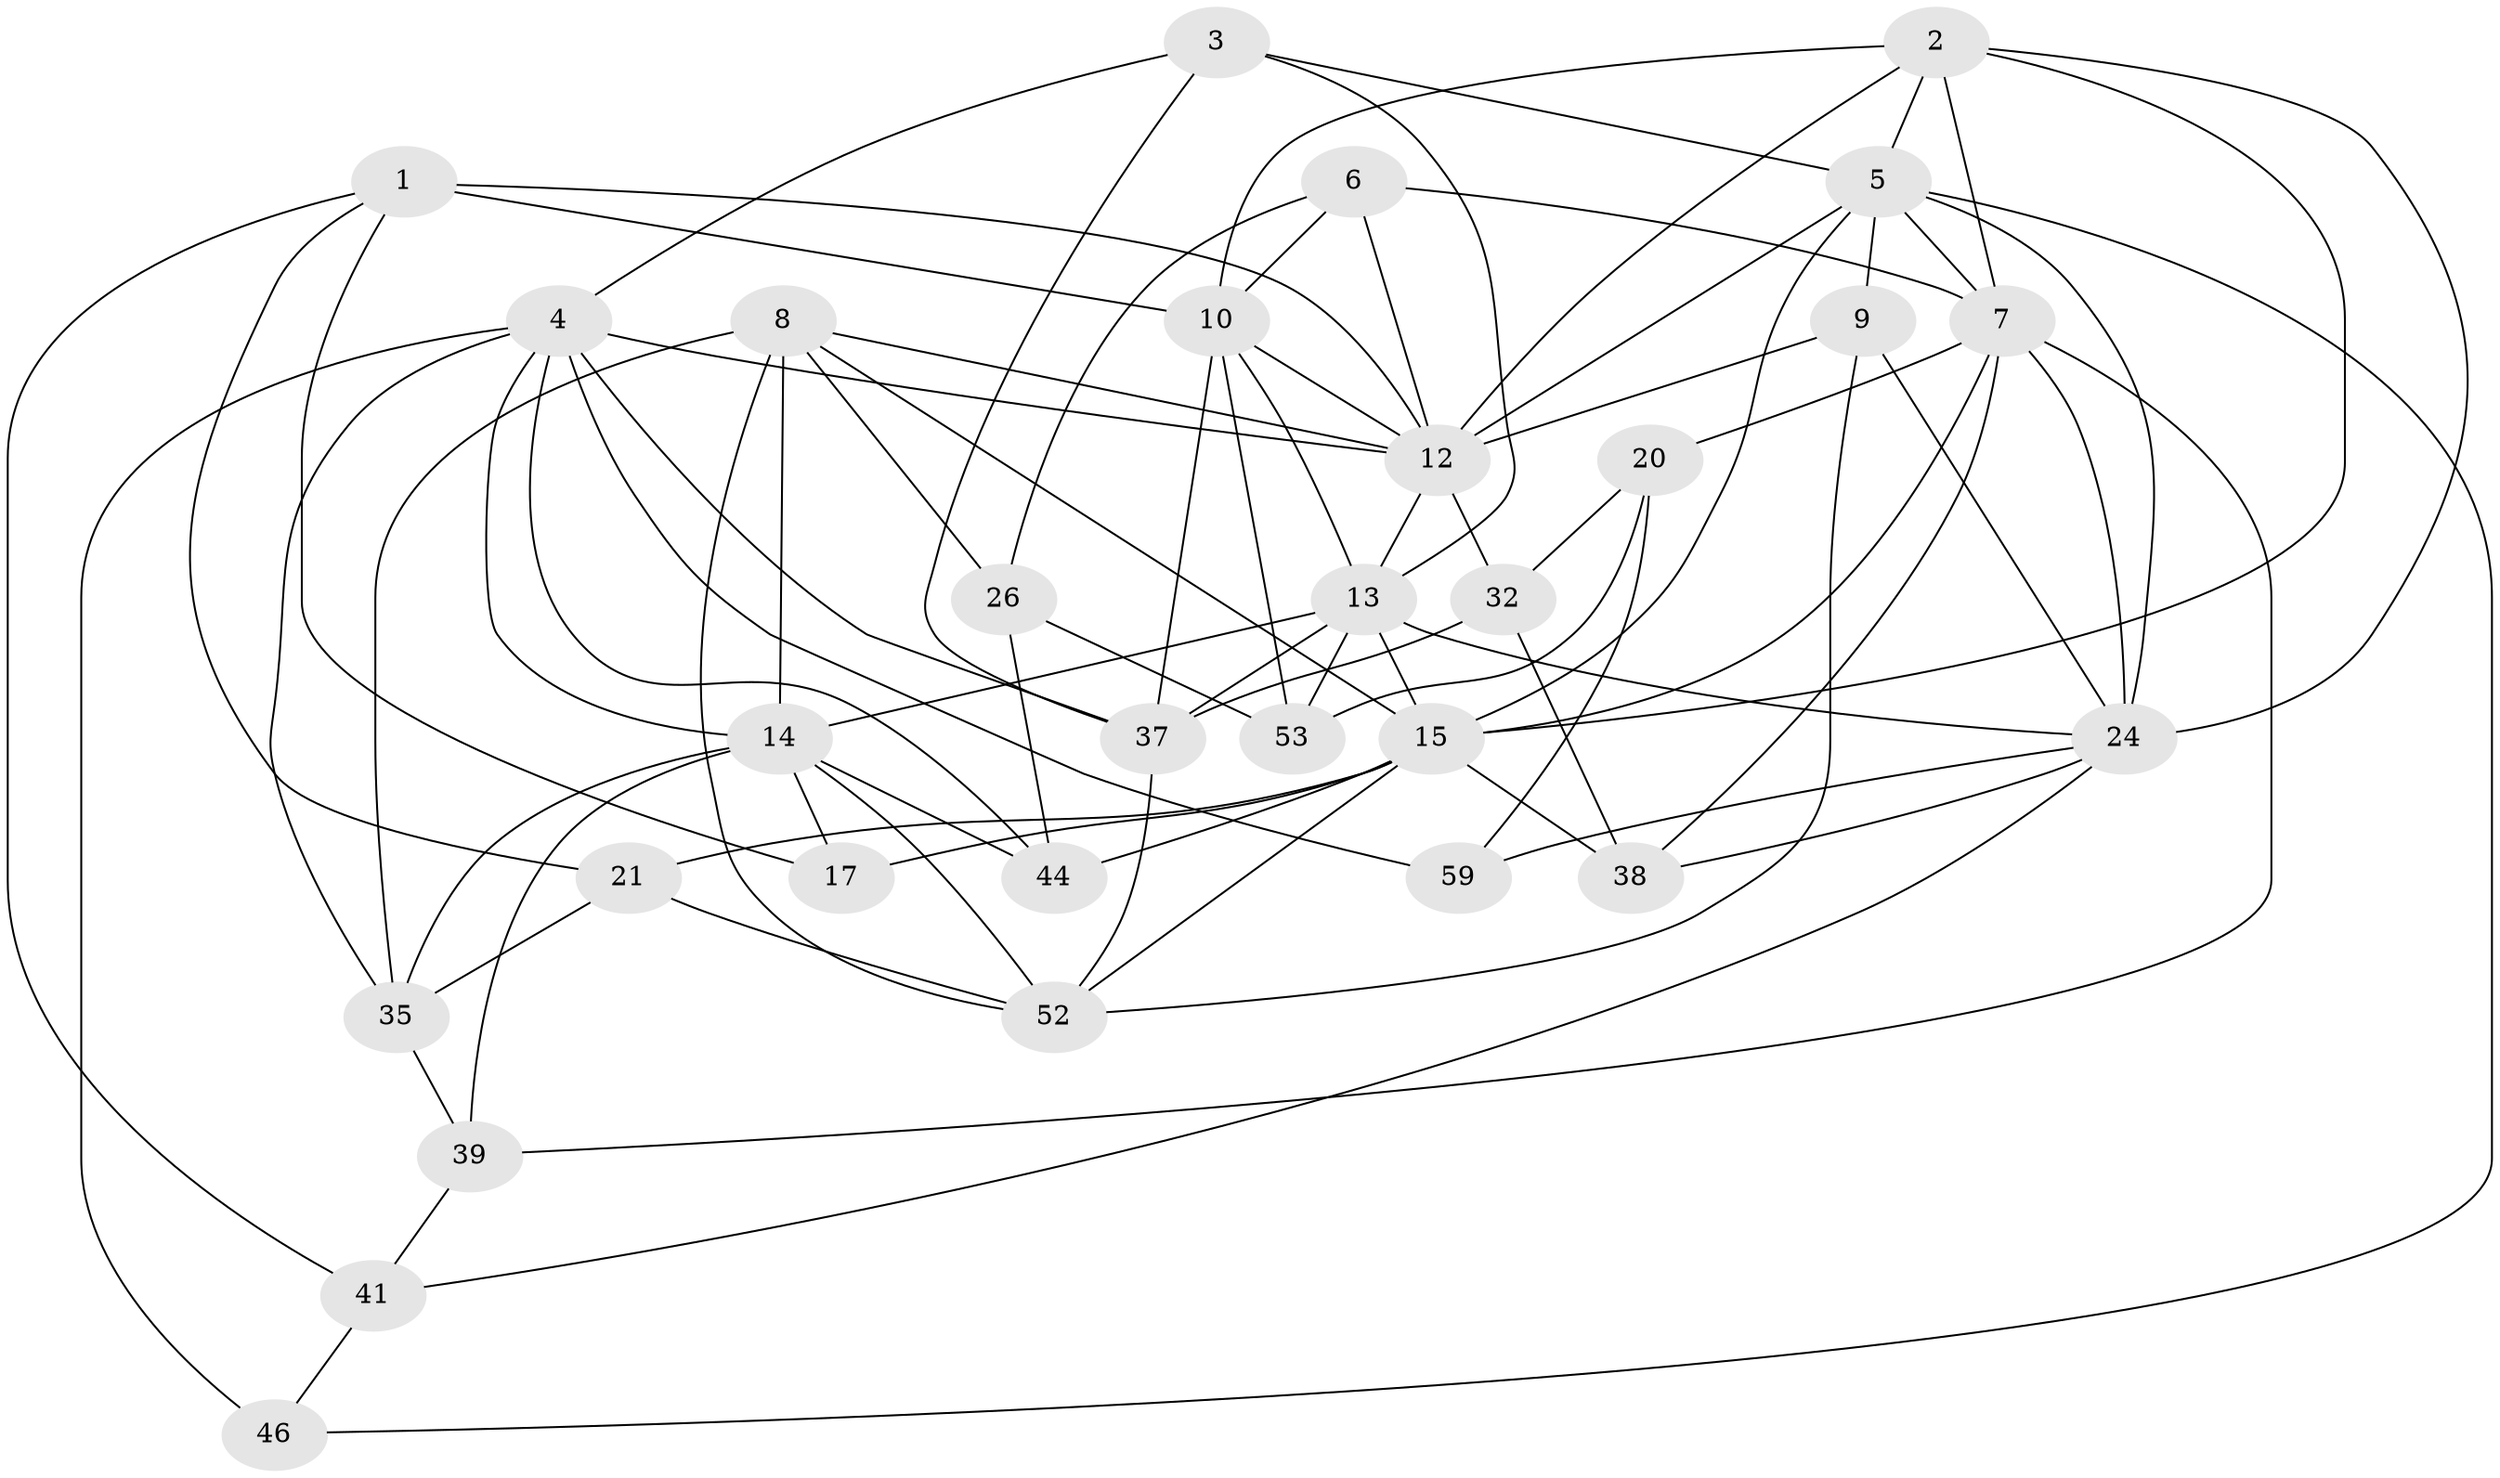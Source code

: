 // original degree distribution, {4: 1.0}
// Generated by graph-tools (version 1.1) at 2025/20/03/04/25 18:20:31]
// undirected, 30 vertices, 83 edges
graph export_dot {
graph [start="1"]
  node [color=gray90,style=filled];
  1 [super="+22"];
  2 [super="+30"];
  3;
  4 [super="+43+28+33"];
  5 [super="+50+54"];
  6;
  7 [super="+11+19"];
  8 [super="+58+27"];
  9;
  10 [super="+36"];
  12 [super="+34+23+29"];
  13 [super="+40+60"];
  14 [super="+31"];
  15 [super="+18+16"];
  17;
  20;
  21;
  24 [super="+25"];
  26;
  32;
  35 [super="+47"];
  37 [super="+55"];
  38;
  39;
  41;
  44;
  46;
  52 [super="+61"];
  53;
  59;
  1 -- 41;
  1 -- 17 [weight=2];
  1 -- 12 [weight=3];
  1 -- 21;
  1 -- 10;
  2 -- 7;
  2 -- 12;
  2 -- 5;
  2 -- 10;
  2 -- 24;
  2 -- 15;
  3 -- 37;
  3 -- 5;
  3 -- 13;
  3 -- 4;
  4 -- 44;
  4 -- 46 [weight=2];
  4 -- 37;
  4 -- 59 [weight=2];
  4 -- 14;
  4 -- 35;
  4 -- 12;
  5 -- 9;
  5 -- 7;
  5 -- 24;
  5 -- 46;
  5 -- 12;
  5 -- 15;
  6 -- 26;
  6 -- 10;
  6 -- 7;
  6 -- 12;
  7 -- 38;
  7 -- 20;
  7 -- 39;
  7 -- 24;
  7 -- 15;
  8 -- 35 [weight=2];
  8 -- 52;
  8 -- 12 [weight=2];
  8 -- 14;
  8 -- 26;
  8 -- 15;
  9 -- 12;
  9 -- 52;
  9 -- 24;
  10 -- 12 [weight=2];
  10 -- 37;
  10 -- 53;
  10 -- 13;
  12 -- 13;
  12 -- 32;
  13 -- 37;
  13 -- 15;
  13 -- 24;
  13 -- 53;
  13 -- 14;
  14 -- 35;
  14 -- 52;
  14 -- 17;
  14 -- 39;
  14 -- 44;
  15 -- 38;
  15 -- 52;
  15 -- 17;
  15 -- 21;
  15 -- 44;
  20 -- 32;
  20 -- 59;
  20 -- 53;
  21 -- 52;
  21 -- 35;
  24 -- 38;
  24 -- 59;
  24 -- 41;
  26 -- 53;
  26 -- 44;
  32 -- 38;
  32 -- 37;
  35 -- 39;
  37 -- 52;
  39 -- 41;
  41 -- 46;
}
